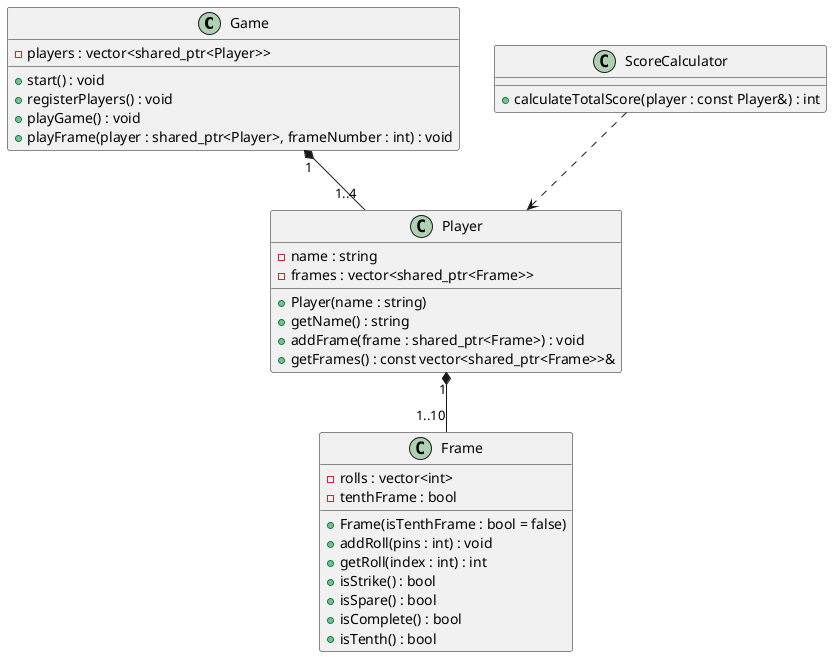 @startuml
class Game {
    - players : vector<shared_ptr<Player>>
    + start() : void
    + registerPlayers() : void
    + playGame() : void
    + playFrame(player : shared_ptr<Player>, frameNumber : int) : void
}

class Player {
    - name : string
    - frames : vector<shared_ptr<Frame>>
    + Player(name : string)
    + getName() : string
    + addFrame(frame : shared_ptr<Frame>) : void
    + getFrames() : const vector<shared_ptr<Frame>>&
}

class Frame {
    - rolls : vector<int>
    - tenthFrame : bool
    + Frame(isTenthFrame : bool = false)
    + addRoll(pins : int) : void
    + getRoll(index : int) : int
    + isStrike() : bool
    + isSpare() : bool
    + isComplete() : bool
    + isTenth() : bool
}

class ScoreCalculator {
    + calculateTotalScore(player : const Player&) : int
}

Game "1" *-- "1..4" Player
Player "1" *-- "1..10" Frame
ScoreCalculator ..> Player
@enduml
